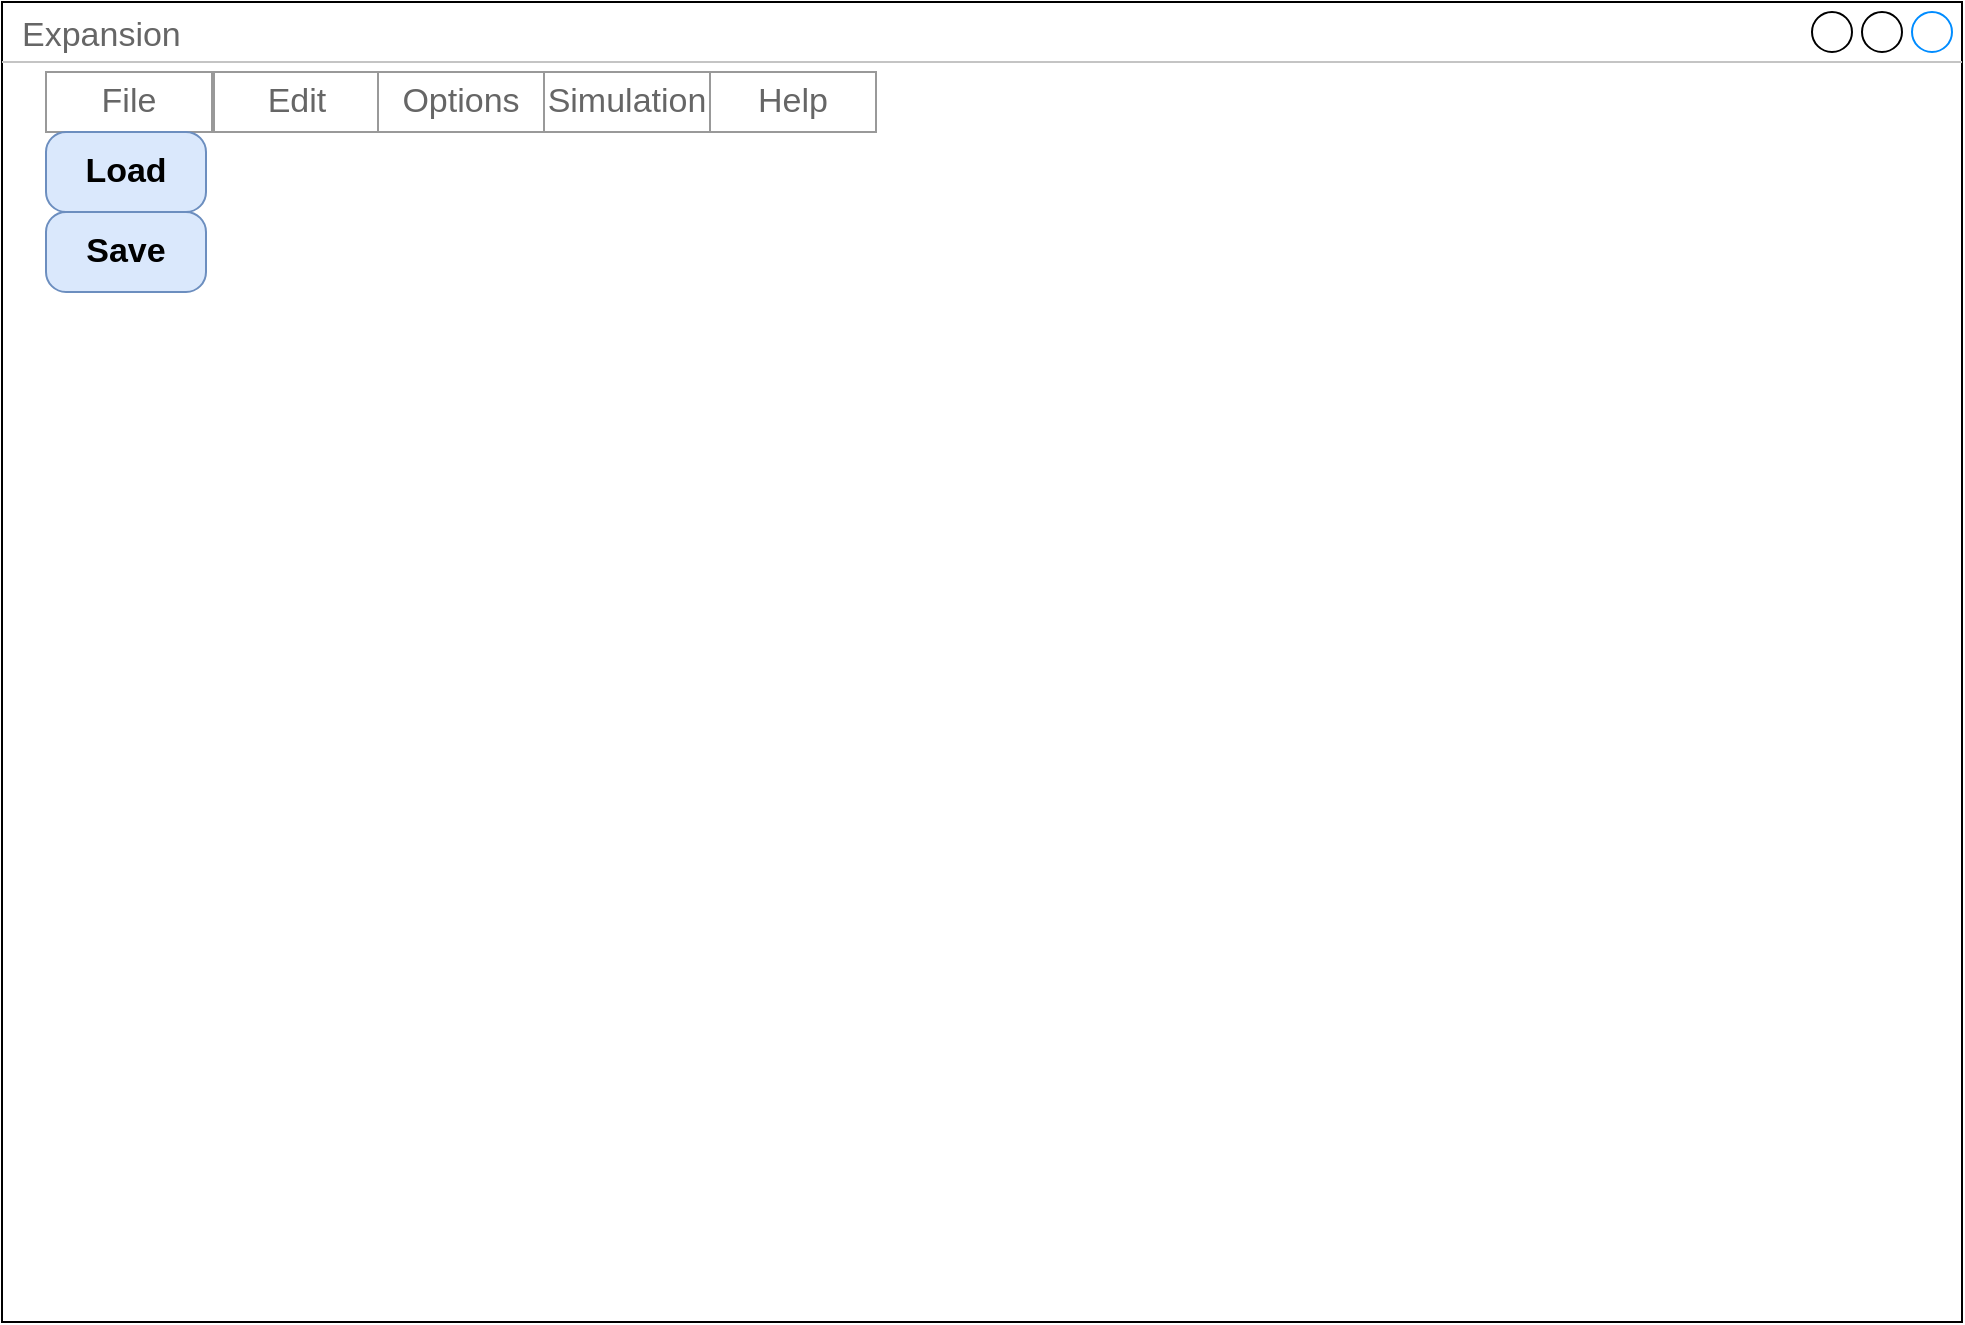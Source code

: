<mxfile version="21.2.1" type="device" pages="4">
  <diagram name="Splash" id="2cc2dc42-3aac-f2a9-1cec-7a8b7cbee084">
    <mxGraphModel dx="1376" dy="843" grid="1" gridSize="10" guides="1" tooltips="1" connect="1" arrows="1" fold="1" page="1" pageScale="1" pageWidth="1100" pageHeight="850" background="none" math="0" shadow="0">
      <root>
        <mxCell id="0" />
        <mxCell id="1" parent="0" />
        <mxCell id="vCVfh2TeZF_f88rxrLmm-1" value="" style="strokeWidth=1;shadow=0;dashed=0;align=center;html=1;shape=mxgraph.mockup.forms.rrect;rSize=0;strokeColor=#999999;" vertex="1" parent="1">
          <mxGeometry x="40" y="160" width="958" height="625" as="geometry" />
        </mxCell>
        <mxCell id="AtfYJ_GVFSy8mfytwEw1-1" value="Expansion" style="strokeWidth=1;shadow=0;dashed=0;align=center;html=1;shape=mxgraph.mockup.containers.window;align=left;verticalAlign=top;spacingLeft=8;strokeColor2=#008cff;strokeColor3=#c4c4c4;fontColor=#666666;mainText=;fontSize=17;labelBackgroundColor=none;whiteSpace=wrap;" vertex="1" parent="vCVfh2TeZF_f88rxrLmm-1">
          <mxGeometry x="-22" y="-35" width="980" height="660" as="geometry" />
        </mxCell>
        <mxCell id="vCVfh2TeZF_f88rxrLmm-2" value="File" style="strokeColor=inherit;fillColor=inherit;gradientColor=inherit;strokeWidth=1;shadow=0;dashed=0;align=center;html=1;shape=mxgraph.mockup.forms.rrect;rSize=0;fontSize=17;fontColor=#666666;whiteSpace=wrap;" vertex="1" parent="vCVfh2TeZF_f88rxrLmm-1">
          <mxGeometry width="83" height="30" as="geometry" />
        </mxCell>
        <mxCell id="vCVfh2TeZF_f88rxrLmm-3" value="Edit" style="strokeColor=inherit;fillColor=inherit;gradientColor=inherit;strokeWidth=1;shadow=0;dashed=0;align=center;html=1;shape=mxgraph.mockup.forms.rrect;rSize=0;fontSize=17;fontColor=#666666;whiteSpace=wrap;" vertex="1" parent="vCVfh2TeZF_f88rxrLmm-1">
          <mxGeometry x="84" width="83" height="30" as="geometry" />
        </mxCell>
        <mxCell id="vCVfh2TeZF_f88rxrLmm-4" value="Options" style="strokeColor=inherit;fillColor=inherit;gradientColor=inherit;strokeWidth=1;shadow=0;dashed=0;align=center;html=1;shape=mxgraph.mockup.forms.rrect;rSize=0;fontSize=17;fontColor=#666666;whiteSpace=wrap;" vertex="1" parent="vCVfh2TeZF_f88rxrLmm-1">
          <mxGeometry x="166" width="83" height="30" as="geometry" />
        </mxCell>
        <mxCell id="vCVfh2TeZF_f88rxrLmm-5" value="Simulation" style="strokeColor=inherit;fillColor=inherit;gradientColor=inherit;strokeWidth=1;shadow=0;dashed=0;align=center;html=1;shape=mxgraph.mockup.forms.rrect;rSize=0;fontSize=17;fontColor=#666666;whiteSpace=wrap;" vertex="1" parent="vCVfh2TeZF_f88rxrLmm-1">
          <mxGeometry x="249" width="83" height="30" as="geometry" />
        </mxCell>
        <mxCell id="vCVfh2TeZF_f88rxrLmm-8" value="Help" style="strokeColor=inherit;fillColor=inherit;gradientColor=inherit;strokeWidth=1;shadow=0;dashed=0;align=center;html=1;shape=mxgraph.mockup.forms.rrect;rSize=0;fontSize=17;fontColor=#666666;whiteSpace=wrap;" vertex="1" parent="vCVfh2TeZF_f88rxrLmm-1">
          <mxGeometry x="332" width="83" height="30" as="geometry" />
        </mxCell>
        <mxCell id="vCVfh2TeZF_f88rxrLmm-9" value="Save" style="strokeWidth=1;shadow=0;dashed=0;align=center;html=1;shape=mxgraph.mockup.buttons.button;strokeColor=#6c8ebf;mainText=;buttonStyle=round;fontSize=17;fontStyle=1;fillColor=#dae8fc;whiteSpace=wrap;" vertex="1" parent="vCVfh2TeZF_f88rxrLmm-1">
          <mxGeometry y="70" width="80" height="40" as="geometry" />
        </mxCell>
        <mxCell id="AtfYJ_GVFSy8mfytwEw1-7" value="Load" style="strokeWidth=1;shadow=0;dashed=0;align=center;html=1;shape=mxgraph.mockup.buttons.button;strokeColor=#6c8ebf;mainText=;buttonStyle=round;fontSize=17;fontStyle=1;fillColor=#dae8fc;whiteSpace=wrap;" vertex="1" parent="1">
          <mxGeometry x="40" y="190" width="80" height="40" as="geometry" />
        </mxCell>
      </root>
    </mxGraphModel>
  </diagram>
  <diagram name="Simulation" id="WCZSirAI9UuEWIKo7FGj">
    <mxGraphModel dx="1376" dy="843" grid="1" gridSize="10" guides="1" tooltips="1" connect="1" arrows="1" fold="1" page="1" pageScale="1" pageWidth="1100" pageHeight="850" background="none" math="0" shadow="0">
      <root>
        <mxCell id="yRun1QS4K8NORxErIRko-0" />
        <mxCell id="yRun1QS4K8NORxErIRko-1" parent="yRun1QS4K8NORxErIRko-0" />
        <mxCell id="yRun1QS4K8NORxErIRko-2" value="Simulation" style="strokeWidth=1;shadow=0;dashed=0;align=center;html=1;shape=mxgraph.mockup.containers.window;align=left;verticalAlign=top;spacingLeft=8;strokeColor2=#008cff;strokeColor3=#c4c4c4;fontColor=#666666;mainText=;fontSize=17;labelBackgroundColor=none;whiteSpace=wrap;" vertex="1" parent="yRun1QS4K8NORxErIRko-1">
          <mxGeometry x="20" y="80" width="980" height="660" as="geometry" />
        </mxCell>
        <mxCell id="yRun1QS4K8NORxErIRko-3" value="Stop" style="strokeWidth=1;shadow=0;dashed=0;align=center;html=1;shape=mxgraph.mockup.buttons.button;strokeColor=#6c8ebf;mainText=;buttonStyle=round;fontSize=17;fontStyle=1;fillColor=#dae8fc;whiteSpace=wrap;" vertex="1" parent="yRun1QS4K8NORxErIRko-1">
          <mxGeometry x="230" y="130" width="150" height="50" as="geometry" />
        </mxCell>
        <mxCell id="yRun1QS4K8NORxErIRko-4" value="Start" style="strokeWidth=1;shadow=0;dashed=0;align=center;html=1;shape=mxgraph.mockup.buttons.button;strokeColor=#6c8ebf;mainText=;buttonStyle=round;fontSize=17;fontStyle=1;fillColor=#dae8fc;whiteSpace=wrap;" vertex="1" parent="yRun1QS4K8NORxErIRko-1">
          <mxGeometry x="70" y="130" width="150" height="50" as="geometry" />
        </mxCell>
        <mxCell id="f_QkXfwu74hV6dZMh1PW-2" value="Daten" style="swimlane;" vertex="1" parent="yRun1QS4K8NORxErIRko-1">
          <mxGeometry x="70" y="210" width="860" height="430" as="geometry" />
        </mxCell>
        <mxCell id="OndDzQKYYOp-00rPKSLv-0" value="Back" style="strokeWidth=1;shadow=0;dashed=0;align=center;html=1;shape=mxgraph.mockup.buttons.button;strokeColor=#6c8ebf;mainText=;buttonStyle=round;fontSize=17;fontStyle=1;fillColor=#dae8fc;whiteSpace=wrap;" vertex="1" parent="yRun1QS4K8NORxErIRko-1">
          <mxGeometry x="780" y="130" width="150" height="50" as="geometry" />
        </mxCell>
      </root>
    </mxGraphModel>
  </diagram>
  <diagram name="Edit" id="ZfBAOXoO4fcM6Zn6tf5n">
    <mxGraphModel dx="1376" dy="843" grid="1" gridSize="10" guides="1" tooltips="1" connect="1" arrows="1" fold="1" page="1" pageScale="1" pageWidth="1100" pageHeight="850" background="none" math="0" shadow="0">
      <root>
        <mxCell id="2D-EW8cxPG5qKNaiwcYy-0" />
        <mxCell id="2D-EW8cxPG5qKNaiwcYy-1" parent="2D-EW8cxPG5qKNaiwcYy-0" />
        <mxCell id="2D-EW8cxPG5qKNaiwcYy-2" value="Edit" style="strokeWidth=1;shadow=0;dashed=0;align=center;html=1;shape=mxgraph.mockup.containers.window;align=left;verticalAlign=top;spacingLeft=8;strokeColor2=#008cff;strokeColor3=#c4c4c4;fontColor=#666666;mainText=;fontSize=17;labelBackgroundColor=none;whiteSpace=wrap;" vertex="1" parent="2D-EW8cxPG5qKNaiwcYy-1">
          <mxGeometry x="20" y="80" width="980" height="660" as="geometry" />
        </mxCell>
        <mxCell id="2D-EW8cxPG5qKNaiwcYy-3" value="Add" style="strokeWidth=1;shadow=0;dashed=0;align=center;html=1;shape=mxgraph.mockup.buttons.button;strokeColor=#6c8ebf;mainText=;buttonStyle=round;fontSize=17;fontStyle=1;fillColor=#dae8fc;whiteSpace=wrap;" vertex="1" parent="2D-EW8cxPG5qKNaiwcYy-1">
          <mxGeometry x="70" y="120" width="150" height="50" as="geometry" />
        </mxCell>
        <mxCell id="2D-EW8cxPG5qKNaiwcYy-4" value="Delete" style="strokeWidth=1;shadow=0;dashed=0;align=center;html=1;shape=mxgraph.mockup.buttons.button;strokeColor=#6c8ebf;mainText=;buttonStyle=round;fontSize=17;fontStyle=1;fillColor=#dae8fc;whiteSpace=wrap;" vertex="1" parent="2D-EW8cxPG5qKNaiwcYy-1">
          <mxGeometry x="70" y="170" width="150" height="50" as="geometry" />
        </mxCell>
        <mxCell id="CthsSFAWqrpEky1rjYGZ-0" value="" style="strokeWidth=1;shadow=0;dashed=0;align=center;html=1;shape=mxgraph.mockup.forms.rrect;rSize=0;strokeColor=#999999;fillColor=#ffffff;" vertex="1" parent="2D-EW8cxPG5qKNaiwcYy-1">
          <mxGeometry x="70" y="240" width="150" height="440" as="geometry" />
        </mxCell>
        <mxCell id="CthsSFAWqrpEky1rjYGZ-1" value="Resources" style="strokeWidth=1;shadow=0;dashed=0;align=center;html=1;shape=mxgraph.mockup.forms.rrect;rSize=0;strokeColor=#999999;fontColor=#008cff;fontSize=17;fillColor=#ffffff;resizeWidth=1;whiteSpace=wrap;" vertex="1" parent="CthsSFAWqrpEky1rjYGZ-0">
          <mxGeometry width="150" height="30" relative="1" as="geometry">
            <mxPoint y="-1" as="offset" />
          </mxGeometry>
        </mxCell>
        <mxCell id="CthsSFAWqrpEky1rjYGZ-2" value="Item 1" style="strokeWidth=1;shadow=0;dashed=0;align=center;html=1;shape=mxgraph.mockup.forms.anchor;fontSize=17;fontColor=#666666;align=left;spacingLeft=5;resizeWidth=1;whiteSpace=wrap;" vertex="1" parent="CthsSFAWqrpEky1rjYGZ-0">
          <mxGeometry width="150" height="20" relative="1" as="geometry">
            <mxPoint y="30" as="offset" />
          </mxGeometry>
        </mxCell>
        <mxCell id="CthsSFAWqrpEky1rjYGZ-3" value="Item 2" style="strokeWidth=1;shadow=0;dashed=0;align=center;html=1;shape=mxgraph.mockup.forms.anchor;fontSize=17;fontColor=#666666;align=left;spacingLeft=5;resizeWidth=1;whiteSpace=wrap;" vertex="1" parent="CthsSFAWqrpEky1rjYGZ-0">
          <mxGeometry width="150" height="20" relative="1" as="geometry">
            <mxPoint y="50" as="offset" />
          </mxGeometry>
        </mxCell>
        <mxCell id="CthsSFAWqrpEky1rjYGZ-4" value="Item 3" style="strokeWidth=1;shadow=0;dashed=0;align=center;html=1;shape=mxgraph.mockup.forms.rrect;rSize=0;fontSize=17;fontColor=#666666;align=left;spacingLeft=5;fillColor=#ddeeff;strokeColor=none;resizeWidth=1;whiteSpace=wrap;" vertex="1" parent="CthsSFAWqrpEky1rjYGZ-0">
          <mxGeometry width="150" height="20" relative="1" as="geometry">
            <mxPoint y="70" as="offset" />
          </mxGeometry>
        </mxCell>
        <mxCell id="CthsSFAWqrpEky1rjYGZ-5" value="Item 4" style="strokeWidth=1;shadow=0;dashed=0;align=center;html=1;shape=mxgraph.mockup.forms.anchor;fontSize=17;fontColor=#666666;align=left;spacingLeft=5;resizeWidth=1;whiteSpace=wrap;" vertex="1" parent="CthsSFAWqrpEky1rjYGZ-0">
          <mxGeometry width="150" height="20" relative="1" as="geometry">
            <mxPoint y="90" as="offset" />
          </mxGeometry>
        </mxCell>
        <mxCell id="CthsSFAWqrpEky1rjYGZ-6" value="" style="strokeWidth=1;shadow=0;dashed=0;align=center;html=1;shape=mxgraph.mockup.forms.rrect;rSize=0;strokeColor=#999999;fillColor=#ffffff;" vertex="1" parent="2D-EW8cxPG5qKNaiwcYy-1">
          <mxGeometry x="430" y="240" width="150" height="440" as="geometry" />
        </mxCell>
        <mxCell id="CthsSFAWqrpEky1rjYGZ-7" value="Entity Tree" style="strokeWidth=1;shadow=0;dashed=0;align=center;html=1;shape=mxgraph.mockup.forms.rrect;rSize=0;strokeColor=#999999;fontColor=#008cff;fontSize=17;fillColor=#ffffff;resizeWidth=1;whiteSpace=wrap;" vertex="1" parent="CthsSFAWqrpEky1rjYGZ-6">
          <mxGeometry width="150" height="30" relative="1" as="geometry">
            <mxPoint y="-1" as="offset" />
          </mxGeometry>
        </mxCell>
        <mxCell id="CthsSFAWqrpEky1rjYGZ-8" value="Item 1" style="strokeWidth=1;shadow=0;dashed=0;align=center;html=1;shape=mxgraph.mockup.forms.anchor;fontSize=17;fontColor=#666666;align=left;spacingLeft=5;resizeWidth=1;whiteSpace=wrap;" vertex="1" parent="CthsSFAWqrpEky1rjYGZ-6">
          <mxGeometry width="150" height="20" relative="1" as="geometry">
            <mxPoint y="30" as="offset" />
          </mxGeometry>
        </mxCell>
        <mxCell id="CthsSFAWqrpEky1rjYGZ-9" value="Item 2" style="strokeWidth=1;shadow=0;dashed=0;align=center;shape=mxgraph.mockup.forms.anchor;fontSize=17;align=left;spacingLeft=5;resizeWidth=1;whiteSpace=wrap;fillColor=#dae8fc;strokeColor=none;gradientColor=none;" vertex="1" parent="CthsSFAWqrpEky1rjYGZ-6">
          <mxGeometry width="150" height="20" relative="1" as="geometry">
            <mxPoint y="50" as="offset" />
          </mxGeometry>
        </mxCell>
        <mxCell id="CthsSFAWqrpEky1rjYGZ-10" value="Item 3" style="strokeWidth=1;shadow=0;dashed=0;align=center;html=1;shape=mxgraph.mockup.forms.rrect;rSize=0;fontSize=17;fontColor=#666666;align=left;spacingLeft=5;fillColor=#ddeeff;strokeColor=none;resizeWidth=1;whiteSpace=wrap;" vertex="1" parent="CthsSFAWqrpEky1rjYGZ-6">
          <mxGeometry width="150" height="20" relative="1" as="geometry">
            <mxPoint y="70" as="offset" />
          </mxGeometry>
        </mxCell>
        <mxCell id="CthsSFAWqrpEky1rjYGZ-11" value="Item 4" style="strokeWidth=1;shadow=0;dashed=0;align=center;html=1;shape=mxgraph.mockup.forms.anchor;fontSize=17;fontColor=#666666;align=left;spacingLeft=5;resizeWidth=1;whiteSpace=wrap;" vertex="1" parent="CthsSFAWqrpEky1rjYGZ-6">
          <mxGeometry width="150" height="20" relative="1" as="geometry">
            <mxPoint y="90" as="offset" />
          </mxGeometry>
        </mxCell>
        <mxCell id="CthsSFAWqrpEky1rjYGZ-12" value="" style="strokeWidth=1;shadow=0;dashed=0;align=center;html=1;shape=mxgraph.mockup.forms.rrect;rSize=0;strokeColor=#999999;fillColor=#ffffff;" vertex="1" parent="2D-EW8cxPG5qKNaiwcYy-1">
          <mxGeometry x="580" y="240" width="150" height="440" as="geometry" />
        </mxCell>
        <mxCell id="CthsSFAWqrpEky1rjYGZ-13" value="Component" style="strokeWidth=1;shadow=0;dashed=0;align=center;html=1;shape=mxgraph.mockup.forms.rrect;rSize=0;strokeColor=#999999;fontColor=#008cff;fontSize=17;fillColor=#ffffff;resizeWidth=1;whiteSpace=wrap;" vertex="1" parent="CthsSFAWqrpEky1rjYGZ-12">
          <mxGeometry width="150" height="30" relative="1" as="geometry">
            <mxPoint y="-1" as="offset" />
          </mxGeometry>
        </mxCell>
        <mxCell id="CthsSFAWqrpEky1rjYGZ-14" value="Item 1" style="strokeWidth=1;shadow=0;dashed=0;align=center;html=1;shape=mxgraph.mockup.forms.anchor;fontSize=17;fontColor=#666666;align=left;spacingLeft=5;resizeWidth=1;whiteSpace=wrap;" vertex="1" parent="CthsSFAWqrpEky1rjYGZ-12">
          <mxGeometry width="150" height="20" relative="1" as="geometry">
            <mxPoint y="30" as="offset" />
          </mxGeometry>
        </mxCell>
        <mxCell id="CthsSFAWqrpEky1rjYGZ-15" value="Item 2" style="strokeWidth=1;shadow=0;dashed=0;align=center;html=1;shape=mxgraph.mockup.forms.anchor;fontSize=17;fontColor=#666666;align=left;spacingLeft=5;resizeWidth=1;whiteSpace=wrap;" vertex="1" parent="CthsSFAWqrpEky1rjYGZ-12">
          <mxGeometry width="150" height="20" relative="1" as="geometry">
            <mxPoint y="50" as="offset" />
          </mxGeometry>
        </mxCell>
        <mxCell id="CthsSFAWqrpEky1rjYGZ-16" value="Item 3" style="strokeWidth=1;shadow=0;dashed=0;align=center;html=1;shape=mxgraph.mockup.forms.rrect;rSize=0;fontSize=17;fontColor=#666666;align=left;spacingLeft=5;fillColor=#ddeeff;strokeColor=none;resizeWidth=1;whiteSpace=wrap;" vertex="1" parent="CthsSFAWqrpEky1rjYGZ-12">
          <mxGeometry width="150" height="20" relative="1" as="geometry">
            <mxPoint y="70" as="offset" />
          </mxGeometry>
        </mxCell>
        <mxCell id="CthsSFAWqrpEky1rjYGZ-17" value="Item 4" style="strokeWidth=1;shadow=0;dashed=0;align=center;html=1;shape=mxgraph.mockup.forms.anchor;fontSize=17;fontColor=#666666;align=left;spacingLeft=5;resizeWidth=1;whiteSpace=wrap;" vertex="1" parent="CthsSFAWqrpEky1rjYGZ-12">
          <mxGeometry width="150" height="20" relative="1" as="geometry">
            <mxPoint y="90" as="offset" />
          </mxGeometry>
        </mxCell>
        <mxCell id="CthsSFAWqrpEky1rjYGZ-18" value="" style="strokeWidth=1;shadow=0;dashed=0;align=center;html=1;shape=mxgraph.mockup.forms.rrect;rSize=0;strokeColor=#999999;fillColor=#ffffff;" vertex="1" parent="2D-EW8cxPG5qKNaiwcYy-1">
          <mxGeometry x="730" y="240" width="150" height="440" as="geometry" />
        </mxCell>
        <mxCell id="CthsSFAWqrpEky1rjYGZ-19" value="Values" style="strokeWidth=1;shadow=0;dashed=0;align=center;html=1;shape=mxgraph.mockup.forms.rrect;rSize=0;strokeColor=#999999;fontColor=#008cff;fontSize=17;fillColor=#ffffff;resizeWidth=1;whiteSpace=wrap;" vertex="1" parent="CthsSFAWqrpEky1rjYGZ-18">
          <mxGeometry width="150" height="30" relative="1" as="geometry">
            <mxPoint y="-1" as="offset" />
          </mxGeometry>
        </mxCell>
        <mxCell id="CthsSFAWqrpEky1rjYGZ-20" value="Item 1" style="strokeWidth=1;shadow=0;dashed=0;align=center;html=1;shape=mxgraph.mockup.forms.anchor;fontSize=17;fontColor=#666666;align=left;spacingLeft=5;resizeWidth=1;whiteSpace=wrap;" vertex="1" parent="CthsSFAWqrpEky1rjYGZ-18">
          <mxGeometry width="150" height="20" relative="1" as="geometry">
            <mxPoint y="30" as="offset" />
          </mxGeometry>
        </mxCell>
        <mxCell id="CthsSFAWqrpEky1rjYGZ-21" value="Item 2" style="strokeWidth=1;shadow=0;dashed=0;align=center;html=1;shape=mxgraph.mockup.forms.anchor;fontSize=17;fontColor=#666666;align=left;spacingLeft=5;resizeWidth=1;whiteSpace=wrap;" vertex="1" parent="CthsSFAWqrpEky1rjYGZ-18">
          <mxGeometry width="150" height="20" relative="1" as="geometry">
            <mxPoint y="50" as="offset" />
          </mxGeometry>
        </mxCell>
        <mxCell id="CthsSFAWqrpEky1rjYGZ-22" value="Item 3" style="strokeWidth=1;shadow=0;dashed=0;align=center;html=1;shape=mxgraph.mockup.forms.rrect;rSize=0;fontSize=17;fontColor=#666666;align=left;spacingLeft=5;fillColor=#ddeeff;strokeColor=none;resizeWidth=1;whiteSpace=wrap;" vertex="1" parent="CthsSFAWqrpEky1rjYGZ-18">
          <mxGeometry width="150" height="20" relative="1" as="geometry">
            <mxPoint y="70" as="offset" />
          </mxGeometry>
        </mxCell>
        <mxCell id="CthsSFAWqrpEky1rjYGZ-23" value="Item 4" style="strokeWidth=1;shadow=0;dashed=0;align=center;html=1;shape=mxgraph.mockup.forms.anchor;fontSize=17;fontColor=#666666;align=left;spacingLeft=5;resizeWidth=1;whiteSpace=wrap;" vertex="1" parent="CthsSFAWqrpEky1rjYGZ-18">
          <mxGeometry width="150" height="20" relative="1" as="geometry">
            <mxPoint y="90" as="offset" />
          </mxGeometry>
        </mxCell>
        <mxCell id="CthsSFAWqrpEky1rjYGZ-24" value="" style="strokeWidth=1;shadow=0;dashed=0;align=center;html=1;shape=mxgraph.mockup.forms.rrect;rSize=0;strokeColor=#999999;fillColor=#ffffff;" vertex="1" parent="2D-EW8cxPG5qKNaiwcYy-1">
          <mxGeometry x="220" y="240" width="150" height="440" as="geometry" />
        </mxCell>
        <mxCell id="CthsSFAWqrpEky1rjYGZ-25" value="Values" style="strokeWidth=1;shadow=0;dashed=0;align=center;html=1;shape=mxgraph.mockup.forms.rrect;rSize=0;strokeColor=#999999;fontColor=#008cff;fontSize=17;fillColor=#ffffff;resizeWidth=1;whiteSpace=wrap;" vertex="1" parent="CthsSFAWqrpEky1rjYGZ-24">
          <mxGeometry width="150" height="30" relative="1" as="geometry">
            <mxPoint y="-1" as="offset" />
          </mxGeometry>
        </mxCell>
        <mxCell id="CthsSFAWqrpEky1rjYGZ-26" value="Item 1" style="strokeWidth=1;shadow=0;dashed=0;align=center;html=1;shape=mxgraph.mockup.forms.anchor;fontSize=17;fontColor=#666666;align=left;spacingLeft=5;resizeWidth=1;whiteSpace=wrap;" vertex="1" parent="CthsSFAWqrpEky1rjYGZ-24">
          <mxGeometry width="150" height="20" relative="1" as="geometry">
            <mxPoint y="30" as="offset" />
          </mxGeometry>
        </mxCell>
        <mxCell id="CthsSFAWqrpEky1rjYGZ-27" value="Item 2" style="strokeWidth=1;shadow=0;dashed=0;align=center;html=1;shape=mxgraph.mockup.forms.anchor;fontSize=17;fontColor=#666666;align=left;spacingLeft=5;resizeWidth=1;whiteSpace=wrap;" vertex="1" parent="CthsSFAWqrpEky1rjYGZ-24">
          <mxGeometry width="150" height="20" relative="1" as="geometry">
            <mxPoint y="50" as="offset" />
          </mxGeometry>
        </mxCell>
        <mxCell id="CthsSFAWqrpEky1rjYGZ-28" value="Item 3" style="strokeWidth=1;shadow=0;dashed=0;align=center;html=1;shape=mxgraph.mockup.forms.rrect;rSize=0;fontSize=17;fontColor=#666666;align=left;spacingLeft=5;fillColor=#ddeeff;strokeColor=none;resizeWidth=1;whiteSpace=wrap;" vertex="1" parent="CthsSFAWqrpEky1rjYGZ-24">
          <mxGeometry width="150" height="20" relative="1" as="geometry">
            <mxPoint y="70" as="offset" />
          </mxGeometry>
        </mxCell>
        <mxCell id="CthsSFAWqrpEky1rjYGZ-29" value="Item 4" style="strokeWidth=1;shadow=0;dashed=0;align=center;html=1;shape=mxgraph.mockup.forms.anchor;fontSize=17;fontColor=#666666;align=left;spacingLeft=5;resizeWidth=1;whiteSpace=wrap;" vertex="1" parent="CthsSFAWqrpEky1rjYGZ-24">
          <mxGeometry width="150" height="20" relative="1" as="geometry">
            <mxPoint y="90" as="offset" />
          </mxGeometry>
        </mxCell>
        <mxCell id="CthsSFAWqrpEky1rjYGZ-30" value="Add" style="strokeWidth=1;shadow=0;dashed=0;align=center;html=1;shape=mxgraph.mockup.buttons.button;strokeColor=#6c8ebf;mainText=;buttonStyle=round;fontSize=17;fontStyle=1;fillColor=#dae8fc;whiteSpace=wrap;" vertex="1" parent="2D-EW8cxPG5qKNaiwcYy-1">
          <mxGeometry x="430" y="120" width="150" height="50" as="geometry" />
        </mxCell>
        <mxCell id="CthsSFAWqrpEky1rjYGZ-31" value="Delete" style="strokeWidth=1;shadow=0;dashed=0;align=center;html=1;shape=mxgraph.mockup.buttons.button;strokeColor=#6c8ebf;mainText=;buttonStyle=round;fontSize=17;fontStyle=1;fillColor=#dae8fc;whiteSpace=wrap;" vertex="1" parent="2D-EW8cxPG5qKNaiwcYy-1">
          <mxGeometry x="430" y="170" width="150" height="50" as="geometry" />
        </mxCell>
        <mxCell id="CthsSFAWqrpEky1rjYGZ-32" value="Add" style="strokeWidth=1;shadow=0;dashed=0;align=center;html=1;shape=mxgraph.mockup.buttons.button;strokeColor=#6c8ebf;mainText=;buttonStyle=round;fontSize=17;fontStyle=1;fillColor=#dae8fc;whiteSpace=wrap;" vertex="1" parent="2D-EW8cxPG5qKNaiwcYy-1">
          <mxGeometry x="580" y="120" width="150" height="50" as="geometry" />
        </mxCell>
        <mxCell id="CthsSFAWqrpEky1rjYGZ-33" value="Delete" style="strokeWidth=1;shadow=0;dashed=0;align=center;html=1;shape=mxgraph.mockup.buttons.button;strokeColor=#6c8ebf;mainText=;buttonStyle=round;fontSize=17;fontStyle=1;fillColor=#dae8fc;whiteSpace=wrap;" vertex="1" parent="2D-EW8cxPG5qKNaiwcYy-1">
          <mxGeometry x="580" y="170" width="150" height="50" as="geometry" />
        </mxCell>
      </root>
    </mxGraphModel>
  </diagram>
  <diagram id="wKXeQMXNNfDQqCx_RtZu" name="Fileselect">
    <mxGraphModel dx="1376" dy="843" grid="1" gridSize="10" guides="1" tooltips="1" connect="1" arrows="1" fold="1" page="1" pageScale="1" pageWidth="850" pageHeight="1100" math="0" shadow="0">
      <root>
        <mxCell id="0" />
        <mxCell id="1" parent="0" />
        <mxCell id="IMfkxp0wXy5kfPJZpmq6-3" value="Fileselect" style="strokeWidth=1;shadow=0;dashed=0;align=center;html=1;shape=mxgraph.mockup.containers.window;align=left;verticalAlign=top;spacingLeft=8;strokeColor2=#008cff;strokeColor3=#c4c4c4;fontColor=#666666;mainText=;fontSize=17;labelBackgroundColor=none;whiteSpace=wrap;" vertex="1" parent="1">
          <mxGeometry x="25" y="30" width="805" height="670" as="geometry" />
        </mxCell>
        <UserObject label="Directory" treeRoot="1" id="IMfkxp0wXy5kfPJZpmq6-1">
          <mxCell style="whiteSpace=wrap;html=1;align=center;treeFolding=1;treeMoving=1;newEdgeStyle={&quot;edgeStyle&quot;:&quot;elbowEdgeStyle&quot;,&quot;startArrow&quot;:&quot;none&quot;,&quot;endArrow&quot;:&quot;none&quot;};" vertex="1" parent="1">
            <mxGeometry x="120" y="100" width="120" height="310" as="geometry" />
          </mxCell>
        </UserObject>
        <UserObject label="Files&lt;br&gt;Select" treeRoot="1" id="IMfkxp0wXy5kfPJZpmq6-2">
          <mxCell style="whiteSpace=wrap;html=1;align=center;treeFolding=1;treeMoving=1;newEdgeStyle={&quot;edgeStyle&quot;:&quot;elbowEdgeStyle&quot;,&quot;startArrow&quot;:&quot;none&quot;,&quot;endArrow&quot;:&quot;none&quot;};" vertex="1" parent="1">
            <mxGeometry x="240" y="100" width="120" height="310" as="geometry" />
          </mxCell>
        </UserObject>
        <mxCell id="UINt-LRpZZJzJzWiFLWT-1" value="Select and Back" style="strokeWidth=1;shadow=0;dashed=0;align=center;html=1;shape=mxgraph.mockup.buttons.button;strokeColor=#6c8ebf;mainText=;buttonStyle=round;fontSize=17;fontStyle=1;fillColor=#dae8fc;whiteSpace=wrap;" vertex="1" parent="1">
          <mxGeometry x="400" y="100" width="150" height="50" as="geometry" />
        </mxCell>
      </root>
    </mxGraphModel>
  </diagram>
</mxfile>
